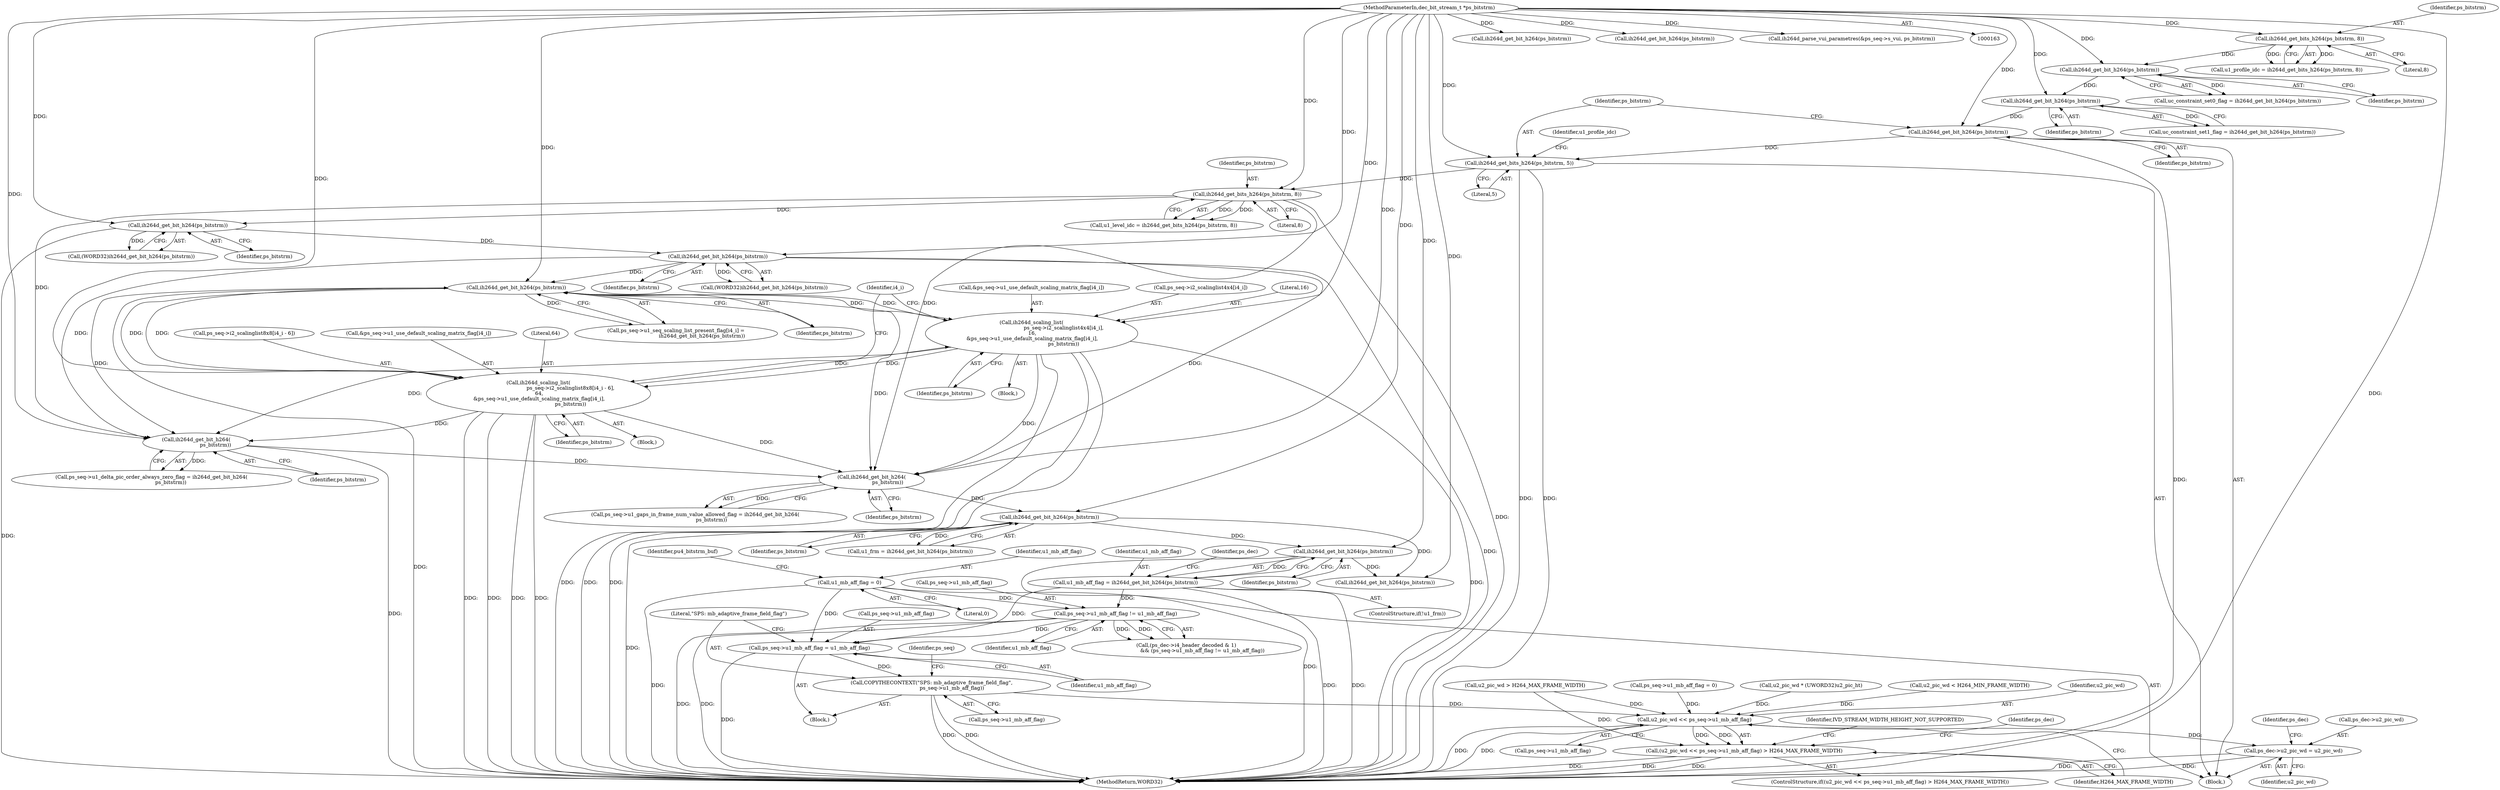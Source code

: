 digraph "0_Android_42cf02965b11c397dd37a0063e683cef005bc0ae@pointer" {
"1000958" [label="(Call,ps_seq->u1_mb_aff_flag = u1_mb_aff_flag)"];
"1000938" [label="(Call,ps_seq->u1_mb_aff_flag != u1_mb_aff_flag)"];
"1000176" [label="(Call,u1_mb_aff_flag = 0)"];
"1000927" [label="(Call,u1_mb_aff_flag = ih264d_get_bit_h264(ps_bitstrm))"];
"1000929" [label="(Call,ih264d_get_bit_h264(ps_bitstrm))"];
"1000894" [label="(Call,ih264d_get_bit_h264(ps_bitstrm))"];
"1000812" [label="(Call,ih264d_get_bit_h264(\n                    ps_bitstrm))"];
"1000537" [label="(Call,ih264d_scaling_list(\n                                        ps_seq->i2_scalinglist4x4[i4_i],\n 16,\n &ps_seq->u1_use_default_scaling_matrix_flag[i4_i],\n                                        ps_bitstrm))"];
"1000553" [label="(Call,ih264d_scaling_list(\n                                        ps_seq->i2_scalinglist8x8[i4_i - 6],\n 64,\n &ps_seq->u1_use_default_scaling_matrix_flag[i4_i],\n                                        ps_bitstrm))"];
"1000516" [label="(Call,ih264d_get_bit_h264(ps_bitstrm))"];
"1000493" [label="(Call,ih264d_get_bit_h264(ps_bitstrm))"];
"1000476" [label="(Call,ih264d_get_bit_h264(ps_bitstrm))"];
"1000295" [label="(Call,ih264d_get_bits_h264(ps_bitstrm, 8))"];
"1000262" [label="(Call,ih264d_get_bits_h264(ps_bitstrm, 5))"];
"1000260" [label="(Call,ih264d_get_bit_h264(ps_bitstrm))"];
"1000258" [label="(Call,ih264d_get_bit_h264(ps_bitstrm))"];
"1000254" [label="(Call,ih264d_get_bit_h264(ps_bitstrm))"];
"1000246" [label="(Call,ih264d_get_bits_h264(ps_bitstrm, 8))"];
"1000165" [label="(MethodParameterIn,dec_bit_stream_t *ps_bitstrm)"];
"1000686" [label="(Call,ih264d_get_bit_h264(\n                        ps_bitstrm))"];
"1000963" [label="(Call,COPYTHECONTEXT(\"SPS: mb_adaptive_frame_field_flag\",\n                         ps_seq->u1_mb_aff_flag))"];
"1001274" [label="(Call,u2_pic_wd << ps_seq->u1_mb_aff_flag)"];
"1001273" [label="(Call,(u2_pic_wd << ps_seq->u1_mb_aff_flag) > H264_MAX_FRAME_WIDTH)"];
"1001402" [label="(Call,ps_dec->u2_pic_wd = u2_pic_wd)"];
"1000686" [label="(Call,ih264d_get_bit_h264(\n                        ps_bitstrm))"];
"1000930" [label="(Identifier,ps_bitstrm)"];
"1000491" [label="(Call,(WORD32)ih264d_get_bit_h264(ps_bitstrm))"];
"1000295" [label="(Call,ih264d_get_bits_h264(ps_bitstrm, 8))"];
"1000687" [label="(Identifier,ps_bitstrm)"];
"1000978" [label="(Call,ih264d_get_bit_h264(ps_bitstrm))"];
"1000165" [label="(MethodParameterIn,dec_bit_stream_t *ps_bitstrm)"];
"1000550" [label="(Identifier,ps_bitstrm)"];
"1001406" [label="(Identifier,u2_pic_wd)"];
"1000254" [label="(Call,ih264d_get_bit_h264(ps_bitstrm))"];
"1001507" [label="(MethodReturn,WORD32)"];
"1000932" [label="(Call,(ps_dec->i4_header_decoded & 1)\n                    && (ps_seq->u1_mb_aff_flag != u1_mb_aff_flag))"];
"1000537" [label="(Call,ih264d_scaling_list(\n                                        ps_seq->i2_scalinglist4x4[i4_i],\n 16,\n &ps_seq->u1_use_default_scaling_matrix_flag[i4_i],\n                                        ps_bitstrm))"];
"1000296" [label="(Identifier,ps_bitstrm)"];
"1001263" [label="(Call,u2_pic_wd * (UWORD32)u2_pic_ht)"];
"1000262" [label="(Call,ih264d_get_bits_h264(ps_bitstrm, 5))"];
"1000255" [label="(Identifier,ps_bitstrm)"];
"1000963" [label="(Call,COPYTHECONTEXT(\"SPS: mb_adaptive_frame_field_flag\",\n                         ps_seq->u1_mb_aff_flag))"];
"1000813" [label="(Identifier,ps_bitstrm)"];
"1000561" [label="(Literal,64)"];
"1000297" [label="(Literal,8)"];
"1000260" [label="(Call,ih264d_get_bit_h264(ps_bitstrm))"];
"1000477" [label="(Identifier,ps_bitstrm)"];
"1001274" [label="(Call,u2_pic_wd << ps_seq->u1_mb_aff_flag)"];
"1000517" [label="(Identifier,ps_bitstrm)"];
"1000538" [label="(Call,ps_seq->i2_scalinglist4x4[i4_i])"];
"1000568" [label="(Identifier,ps_bitstrm)"];
"1000244" [label="(Call,u1_profile_idc = ih264d_get_bits_h264(ps_bitstrm, 8))"];
"1000248" [label="(Literal,8)"];
"1000508" [label="(Identifier,i4_i)"];
"1000261" [label="(Identifier,ps_bitstrm)"];
"1001276" [label="(Call,ps_seq->u1_mb_aff_flag)"];
"1000176" [label="(Call,u1_mb_aff_flag = 0)"];
"1000258" [label="(Call,ih264d_get_bit_h264(ps_bitstrm))"];
"1000516" [label="(Call,ih264d_get_bit_h264(ps_bitstrm))"];
"1000536" [label="(Block,)"];
"1000268" [label="(Identifier,u1_profile_idc)"];
"1000474" [label="(Call,(WORD32)ih264d_get_bit_h264(ps_bitstrm))"];
"1000543" [label="(Literal,16)"];
"1000552" [label="(Block,)"];
"1000178" [label="(Literal,0)"];
"1000929" [label="(Call,ih264d_get_bit_h264(ps_bitstrm))"];
"1000987" [label="(Call,ih264d_get_bit_h264(ps_bitstrm))"];
"1001031" [label="(Call,ih264d_get_bit_h264(ps_bitstrm))"];
"1001279" [label="(Identifier,H264_MAX_FRAME_WIDTH)"];
"1000544" [label="(Call,&ps_seq->u1_use_default_scaling_matrix_flag[i4_i])"];
"1001255" [label="(Call,u2_pic_wd < H264_MIN_FRAME_WIDTH)"];
"1000166" [label="(Block,)"];
"1000942" [label="(Identifier,u1_mb_aff_flag)"];
"1000259" [label="(Identifier,ps_bitstrm)"];
"1001326" [label="(Call,ih264d_parse_vui_parametres(&ps_seq->s_vui, ps_bitstrm))"];
"1000965" [label="(Call,ps_seq->u1_mb_aff_flag)"];
"1000554" [label="(Call,ps_seq->i2_scalinglist8x8[i4_i - 6])"];
"1000928" [label="(Identifier,u1_mb_aff_flag)"];
"1000476" [label="(Call,ih264d_get_bit_h264(ps_bitstrm))"];
"1000252" [label="(Call,uc_constraint_set0_flag = ih264d_get_bit_h264(ps_bitstrm))"];
"1000682" [label="(Call,ps_seq->u1_delta_pic_order_always_zero_flag = ih264d_get_bit_h264(\n                        ps_bitstrm))"];
"1000976" [label="(Identifier,ps_seq)"];
"1000892" [label="(Call,u1_frm = ih264d_get_bit_h264(ps_bitstrm))"];
"1001282" [label="(Identifier,IVD_STREAM_WIDTH_HEIGHT_NOT_SUPPORTED)"];
"1000808" [label="(Call,ps_seq->u1_gaps_in_frame_num_value_allowed_flag = ih264d_get_bit_h264(\n                    ps_bitstrm))"];
"1000894" [label="(Call,ih264d_get_bit_h264(ps_bitstrm))"];
"1000177" [label="(Identifier,u1_mb_aff_flag)"];
"1001409" [label="(Identifier,ps_dec)"];
"1000510" [label="(Call,ps_seq->u1_seq_scaling_list_present_flag[i4_i] =\n                                ih264d_get_bit_h264(ps_bitstrm))"];
"1000182" [label="(Identifier,pu4_bitstrm_buf)"];
"1000927" [label="(Call,u1_mb_aff_flag = ih264d_get_bit_h264(ps_bitstrm))"];
"1000553" [label="(Call,ih264d_scaling_list(\n                                        ps_seq->i2_scalinglist8x8[i4_i - 6],\n 64,\n &ps_seq->u1_use_default_scaling_matrix_flag[i4_i],\n                                        ps_bitstrm))"];
"1000493" [label="(Call,ih264d_get_bit_h264(ps_bitstrm))"];
"1000939" [label="(Call,ps_seq->u1_mb_aff_flag)"];
"1000562" [label="(Call,&ps_seq->u1_use_default_scaling_matrix_flag[i4_i])"];
"1000895" [label="(Identifier,ps_bitstrm)"];
"1000256" [label="(Call,uc_constraint_set1_flag = ih264d_get_bit_h264(ps_bitstrm))"];
"1000924" [label="(ControlStructure,if(!u1_frm))"];
"1000246" [label="(Call,ih264d_get_bits_h264(ps_bitstrm, 8))"];
"1001275" [label="(Identifier,u2_pic_wd)"];
"1001272" [label="(ControlStructure,if((u2_pic_wd << ps_seq->u1_mb_aff_flag) > H264_MAX_FRAME_WIDTH))"];
"1001273" [label="(Call,(u2_pic_wd << ps_seq->u1_mb_aff_flag) > H264_MAX_FRAME_WIDTH)"];
"1000494" [label="(Identifier,ps_bitstrm)"];
"1001247" [label="(Call,u2_pic_wd > H264_MAX_FRAME_WIDTH)"];
"1000958" [label="(Call,ps_seq->u1_mb_aff_flag = u1_mb_aff_flag)"];
"1000959" [label="(Call,ps_seq->u1_mb_aff_flag)"];
"1000964" [label="(Literal,\"SPS: mb_adaptive_frame_field_flag\")"];
"1000962" [label="(Identifier,u1_mb_aff_flag)"];
"1000264" [label="(Literal,5)"];
"1000935" [label="(Identifier,ps_dec)"];
"1000293" [label="(Call,u1_level_idc = ih264d_get_bits_h264(ps_bitstrm, 8))"];
"1000247" [label="(Identifier,ps_bitstrm)"];
"1000263" [label="(Identifier,ps_bitstrm)"];
"1001403" [label="(Call,ps_dec->u2_pic_wd)"];
"1001287" [label="(Identifier,ps_dec)"];
"1000954" [label="(Block,)"];
"1000938" [label="(Call,ps_seq->u1_mb_aff_flag != u1_mb_aff_flag)"];
"1000969" [label="(Call,ps_seq->u1_mb_aff_flag = 0)"];
"1000812" [label="(Call,ih264d_get_bit_h264(\n                    ps_bitstrm))"];
"1001402" [label="(Call,ps_dec->u2_pic_wd = u2_pic_wd)"];
"1000958" -> "1000954"  [label="AST: "];
"1000958" -> "1000962"  [label="CFG: "];
"1000959" -> "1000958"  [label="AST: "];
"1000962" -> "1000958"  [label="AST: "];
"1000964" -> "1000958"  [label="CFG: "];
"1000958" -> "1001507"  [label="DDG: "];
"1000938" -> "1000958"  [label="DDG: "];
"1000176" -> "1000958"  [label="DDG: "];
"1000927" -> "1000958"  [label="DDG: "];
"1000958" -> "1000963"  [label="DDG: "];
"1000938" -> "1000932"  [label="AST: "];
"1000938" -> "1000942"  [label="CFG: "];
"1000939" -> "1000938"  [label="AST: "];
"1000942" -> "1000938"  [label="AST: "];
"1000932" -> "1000938"  [label="CFG: "];
"1000938" -> "1001507"  [label="DDG: "];
"1000938" -> "1001507"  [label="DDG: "];
"1000938" -> "1000932"  [label="DDG: "];
"1000938" -> "1000932"  [label="DDG: "];
"1000176" -> "1000938"  [label="DDG: "];
"1000927" -> "1000938"  [label="DDG: "];
"1000176" -> "1000166"  [label="AST: "];
"1000176" -> "1000178"  [label="CFG: "];
"1000177" -> "1000176"  [label="AST: "];
"1000178" -> "1000176"  [label="AST: "];
"1000182" -> "1000176"  [label="CFG: "];
"1000176" -> "1001507"  [label="DDG: "];
"1000927" -> "1000924"  [label="AST: "];
"1000927" -> "1000929"  [label="CFG: "];
"1000928" -> "1000927"  [label="AST: "];
"1000929" -> "1000927"  [label="AST: "];
"1000935" -> "1000927"  [label="CFG: "];
"1000927" -> "1001507"  [label="DDG: "];
"1000927" -> "1001507"  [label="DDG: "];
"1000929" -> "1000927"  [label="DDG: "];
"1000929" -> "1000930"  [label="CFG: "];
"1000930" -> "1000929"  [label="AST: "];
"1000929" -> "1001507"  [label="DDG: "];
"1000894" -> "1000929"  [label="DDG: "];
"1000165" -> "1000929"  [label="DDG: "];
"1000929" -> "1000978"  [label="DDG: "];
"1000894" -> "1000892"  [label="AST: "];
"1000894" -> "1000895"  [label="CFG: "];
"1000895" -> "1000894"  [label="AST: "];
"1000892" -> "1000894"  [label="CFG: "];
"1000894" -> "1001507"  [label="DDG: "];
"1000894" -> "1000892"  [label="DDG: "];
"1000812" -> "1000894"  [label="DDG: "];
"1000165" -> "1000894"  [label="DDG: "];
"1000894" -> "1000978"  [label="DDG: "];
"1000812" -> "1000808"  [label="AST: "];
"1000812" -> "1000813"  [label="CFG: "];
"1000813" -> "1000812"  [label="AST: "];
"1000808" -> "1000812"  [label="CFG: "];
"1000812" -> "1000808"  [label="DDG: "];
"1000537" -> "1000812"  [label="DDG: "];
"1000553" -> "1000812"  [label="DDG: "];
"1000493" -> "1000812"  [label="DDG: "];
"1000295" -> "1000812"  [label="DDG: "];
"1000686" -> "1000812"  [label="DDG: "];
"1000516" -> "1000812"  [label="DDG: "];
"1000165" -> "1000812"  [label="DDG: "];
"1000537" -> "1000536"  [label="AST: "];
"1000537" -> "1000550"  [label="CFG: "];
"1000538" -> "1000537"  [label="AST: "];
"1000543" -> "1000537"  [label="AST: "];
"1000544" -> "1000537"  [label="AST: "];
"1000550" -> "1000537"  [label="AST: "];
"1000508" -> "1000537"  [label="CFG: "];
"1000537" -> "1001507"  [label="DDG: "];
"1000537" -> "1001507"  [label="DDG: "];
"1000537" -> "1001507"  [label="DDG: "];
"1000537" -> "1001507"  [label="DDG: "];
"1000537" -> "1000516"  [label="DDG: "];
"1000553" -> "1000537"  [label="DDG: "];
"1000516" -> "1000537"  [label="DDG: "];
"1000165" -> "1000537"  [label="DDG: "];
"1000537" -> "1000553"  [label="DDG: "];
"1000537" -> "1000686"  [label="DDG: "];
"1000553" -> "1000552"  [label="AST: "];
"1000553" -> "1000568"  [label="CFG: "];
"1000554" -> "1000553"  [label="AST: "];
"1000561" -> "1000553"  [label="AST: "];
"1000562" -> "1000553"  [label="AST: "];
"1000568" -> "1000553"  [label="AST: "];
"1000508" -> "1000553"  [label="CFG: "];
"1000553" -> "1001507"  [label="DDG: "];
"1000553" -> "1001507"  [label="DDG: "];
"1000553" -> "1001507"  [label="DDG: "];
"1000553" -> "1001507"  [label="DDG: "];
"1000553" -> "1000516"  [label="DDG: "];
"1000516" -> "1000553"  [label="DDG: "];
"1000165" -> "1000553"  [label="DDG: "];
"1000553" -> "1000686"  [label="DDG: "];
"1000516" -> "1000510"  [label="AST: "];
"1000516" -> "1000517"  [label="CFG: "];
"1000517" -> "1000516"  [label="AST: "];
"1000510" -> "1000516"  [label="CFG: "];
"1000516" -> "1001507"  [label="DDG: "];
"1000516" -> "1000510"  [label="DDG: "];
"1000493" -> "1000516"  [label="DDG: "];
"1000165" -> "1000516"  [label="DDG: "];
"1000516" -> "1000686"  [label="DDG: "];
"1000493" -> "1000491"  [label="AST: "];
"1000493" -> "1000494"  [label="CFG: "];
"1000494" -> "1000493"  [label="AST: "];
"1000491" -> "1000493"  [label="CFG: "];
"1000493" -> "1001507"  [label="DDG: "];
"1000493" -> "1000491"  [label="DDG: "];
"1000476" -> "1000493"  [label="DDG: "];
"1000165" -> "1000493"  [label="DDG: "];
"1000493" -> "1000686"  [label="DDG: "];
"1000476" -> "1000474"  [label="AST: "];
"1000476" -> "1000477"  [label="CFG: "];
"1000477" -> "1000476"  [label="AST: "];
"1000474" -> "1000476"  [label="CFG: "];
"1000476" -> "1001507"  [label="DDG: "];
"1000476" -> "1000474"  [label="DDG: "];
"1000295" -> "1000476"  [label="DDG: "];
"1000165" -> "1000476"  [label="DDG: "];
"1000295" -> "1000293"  [label="AST: "];
"1000295" -> "1000297"  [label="CFG: "];
"1000296" -> "1000295"  [label="AST: "];
"1000297" -> "1000295"  [label="AST: "];
"1000293" -> "1000295"  [label="CFG: "];
"1000295" -> "1001507"  [label="DDG: "];
"1000295" -> "1000293"  [label="DDG: "];
"1000295" -> "1000293"  [label="DDG: "];
"1000262" -> "1000295"  [label="DDG: "];
"1000165" -> "1000295"  [label="DDG: "];
"1000295" -> "1000686"  [label="DDG: "];
"1000262" -> "1000166"  [label="AST: "];
"1000262" -> "1000264"  [label="CFG: "];
"1000263" -> "1000262"  [label="AST: "];
"1000264" -> "1000262"  [label="AST: "];
"1000268" -> "1000262"  [label="CFG: "];
"1000262" -> "1001507"  [label="DDG: "];
"1000262" -> "1001507"  [label="DDG: "];
"1000260" -> "1000262"  [label="DDG: "];
"1000165" -> "1000262"  [label="DDG: "];
"1000260" -> "1000166"  [label="AST: "];
"1000260" -> "1000261"  [label="CFG: "];
"1000261" -> "1000260"  [label="AST: "];
"1000263" -> "1000260"  [label="CFG: "];
"1000260" -> "1001507"  [label="DDG: "];
"1000258" -> "1000260"  [label="DDG: "];
"1000165" -> "1000260"  [label="DDG: "];
"1000258" -> "1000256"  [label="AST: "];
"1000258" -> "1000259"  [label="CFG: "];
"1000259" -> "1000258"  [label="AST: "];
"1000256" -> "1000258"  [label="CFG: "];
"1000258" -> "1000256"  [label="DDG: "];
"1000254" -> "1000258"  [label="DDG: "];
"1000165" -> "1000258"  [label="DDG: "];
"1000254" -> "1000252"  [label="AST: "];
"1000254" -> "1000255"  [label="CFG: "];
"1000255" -> "1000254"  [label="AST: "];
"1000252" -> "1000254"  [label="CFG: "];
"1000254" -> "1000252"  [label="DDG: "];
"1000246" -> "1000254"  [label="DDG: "];
"1000165" -> "1000254"  [label="DDG: "];
"1000246" -> "1000244"  [label="AST: "];
"1000246" -> "1000248"  [label="CFG: "];
"1000247" -> "1000246"  [label="AST: "];
"1000248" -> "1000246"  [label="AST: "];
"1000244" -> "1000246"  [label="CFG: "];
"1000246" -> "1000244"  [label="DDG: "];
"1000246" -> "1000244"  [label="DDG: "];
"1000165" -> "1000246"  [label="DDG: "];
"1000165" -> "1000163"  [label="AST: "];
"1000165" -> "1001507"  [label="DDG: "];
"1000165" -> "1000686"  [label="DDG: "];
"1000165" -> "1000978"  [label="DDG: "];
"1000165" -> "1000987"  [label="DDG: "];
"1000165" -> "1001031"  [label="DDG: "];
"1000165" -> "1001326"  [label="DDG: "];
"1000686" -> "1000682"  [label="AST: "];
"1000686" -> "1000687"  [label="CFG: "];
"1000687" -> "1000686"  [label="AST: "];
"1000682" -> "1000686"  [label="CFG: "];
"1000686" -> "1001507"  [label="DDG: "];
"1000686" -> "1000682"  [label="DDG: "];
"1000963" -> "1000954"  [label="AST: "];
"1000963" -> "1000965"  [label="CFG: "];
"1000964" -> "1000963"  [label="AST: "];
"1000965" -> "1000963"  [label="AST: "];
"1000976" -> "1000963"  [label="CFG: "];
"1000963" -> "1001507"  [label="DDG: "];
"1000963" -> "1001507"  [label="DDG: "];
"1000963" -> "1001274"  [label="DDG: "];
"1001274" -> "1001273"  [label="AST: "];
"1001274" -> "1001276"  [label="CFG: "];
"1001275" -> "1001274"  [label="AST: "];
"1001276" -> "1001274"  [label="AST: "];
"1001279" -> "1001274"  [label="CFG: "];
"1001274" -> "1001507"  [label="DDG: "];
"1001274" -> "1001507"  [label="DDG: "];
"1001274" -> "1001273"  [label="DDG: "];
"1001274" -> "1001273"  [label="DDG: "];
"1001255" -> "1001274"  [label="DDG: "];
"1001263" -> "1001274"  [label="DDG: "];
"1001247" -> "1001274"  [label="DDG: "];
"1000969" -> "1001274"  [label="DDG: "];
"1001274" -> "1001402"  [label="DDG: "];
"1001273" -> "1001272"  [label="AST: "];
"1001273" -> "1001279"  [label="CFG: "];
"1001279" -> "1001273"  [label="AST: "];
"1001282" -> "1001273"  [label="CFG: "];
"1001287" -> "1001273"  [label="CFG: "];
"1001273" -> "1001507"  [label="DDG: "];
"1001273" -> "1001507"  [label="DDG: "];
"1001273" -> "1001507"  [label="DDG: "];
"1001247" -> "1001273"  [label="DDG: "];
"1001402" -> "1000166"  [label="AST: "];
"1001402" -> "1001406"  [label="CFG: "];
"1001403" -> "1001402"  [label="AST: "];
"1001406" -> "1001402"  [label="AST: "];
"1001409" -> "1001402"  [label="CFG: "];
"1001402" -> "1001507"  [label="DDG: "];
"1001402" -> "1001507"  [label="DDG: "];
}
